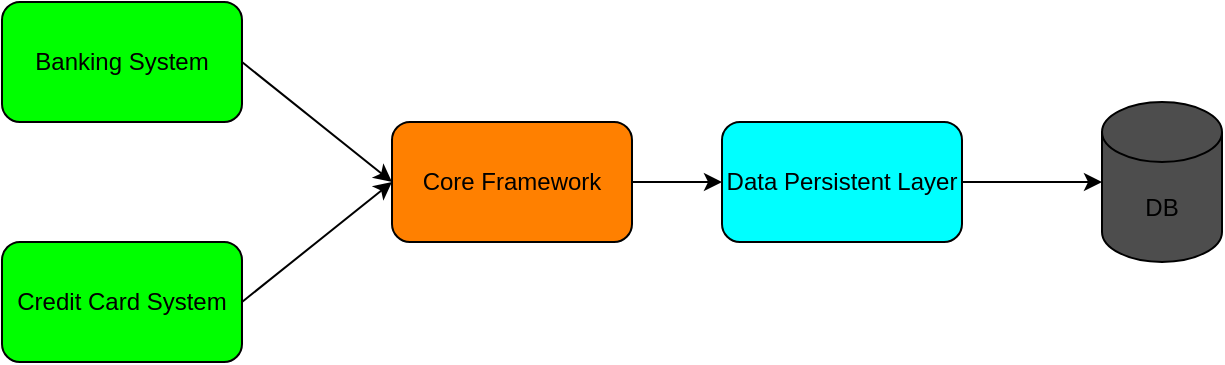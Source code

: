 <mxfile version="24.7.16">
  <diagram name="Page-1" id="3QC-9vuislbmJEnEPUow">
    <mxGraphModel dx="1002" dy="533" grid="1" gridSize="10" guides="1" tooltips="1" connect="1" arrows="1" fold="1" page="1" pageScale="1" pageWidth="850" pageHeight="1100" math="0" shadow="0">
      <root>
        <mxCell id="0" />
        <mxCell id="1" parent="0" />
        <mxCell id="0Rh3wv2itTHgewzUX8AD-1" value="Core Framework" style="rounded=1;whiteSpace=wrap;html=1;fillColor=#FF8000;" vertex="1" parent="1">
          <mxGeometry x="305" y="150" width="120" height="60" as="geometry" />
        </mxCell>
        <mxCell id="0Rh3wv2itTHgewzUX8AD-5" value="DB" style="shape=cylinder3;whiteSpace=wrap;html=1;boundedLbl=1;backgroundOutline=1;size=15;fillColor=#4D4D4D;" vertex="1" parent="1">
          <mxGeometry x="660" y="140" width="60" height="80" as="geometry" />
        </mxCell>
        <mxCell id="0Rh3wv2itTHgewzUX8AD-6" value="Data Persistent Layer" style="rounded=1;whiteSpace=wrap;html=1;fillColor=#00FFFF;" vertex="1" parent="1">
          <mxGeometry x="470" y="150" width="120" height="60" as="geometry" />
        </mxCell>
        <mxCell id="0Rh3wv2itTHgewzUX8AD-7" value="" style="endArrow=classic;html=1;rounded=0;exitX=1;exitY=0.5;exitDx=0;exitDy=0;entryX=0;entryY=0.5;entryDx=0;entryDy=0;" edge="1" parent="1" source="0Rh3wv2itTHgewzUX8AD-3" target="0Rh3wv2itTHgewzUX8AD-1">
          <mxGeometry width="50" height="50" relative="1" as="geometry">
            <mxPoint x="400" y="300" as="sourcePoint" />
            <mxPoint x="450" y="250" as="targetPoint" />
          </mxGeometry>
        </mxCell>
        <mxCell id="0Rh3wv2itTHgewzUX8AD-8" value="" style="endArrow=classic;html=1;rounded=0;exitX=1;exitY=0.5;exitDx=0;exitDy=0;entryX=0;entryY=0.5;entryDx=0;entryDy=0;" edge="1" parent="1" source="0Rh3wv2itTHgewzUX8AD-2" target="0Rh3wv2itTHgewzUX8AD-1">
          <mxGeometry width="50" height="50" relative="1" as="geometry">
            <mxPoint x="240" y="250" as="sourcePoint" />
            <mxPoint x="300" y="190" as="targetPoint" />
          </mxGeometry>
        </mxCell>
        <mxCell id="0Rh3wv2itTHgewzUX8AD-9" value="" style="endArrow=classic;html=1;rounded=0;exitX=1;exitY=0.5;exitDx=0;exitDy=0;entryX=0;entryY=0.5;entryDx=0;entryDy=0;" edge="1" parent="1" source="0Rh3wv2itTHgewzUX8AD-1" target="0Rh3wv2itTHgewzUX8AD-6">
          <mxGeometry width="50" height="50" relative="1" as="geometry">
            <mxPoint x="400" y="300" as="sourcePoint" />
            <mxPoint x="450" y="250" as="targetPoint" />
          </mxGeometry>
        </mxCell>
        <mxCell id="0Rh3wv2itTHgewzUX8AD-10" value="" style="endArrow=classic;html=1;rounded=0;exitX=1;exitY=0.5;exitDx=0;exitDy=0;entryX=0;entryY=0.5;entryDx=0;entryDy=0;entryPerimeter=0;" edge="1" parent="1" source="0Rh3wv2itTHgewzUX8AD-6" target="0Rh3wv2itTHgewzUX8AD-5">
          <mxGeometry width="50" height="50" relative="1" as="geometry">
            <mxPoint x="250" y="260" as="sourcePoint" />
            <mxPoint x="310" y="200" as="targetPoint" />
          </mxGeometry>
        </mxCell>
        <mxCell id="0Rh3wv2itTHgewzUX8AD-2" value="Banking System" style="rounded=1;whiteSpace=wrap;html=1;fillColor=#00FF00;" vertex="1" parent="1">
          <mxGeometry x="110" y="90" width="120" height="60" as="geometry" />
        </mxCell>
        <mxCell id="0Rh3wv2itTHgewzUX8AD-3" value="Credit Card System" style="rounded=1;whiteSpace=wrap;html=1;fillColor=#00FF00;" vertex="1" parent="1">
          <mxGeometry x="110" y="210" width="120" height="60" as="geometry" />
        </mxCell>
      </root>
    </mxGraphModel>
  </diagram>
</mxfile>
